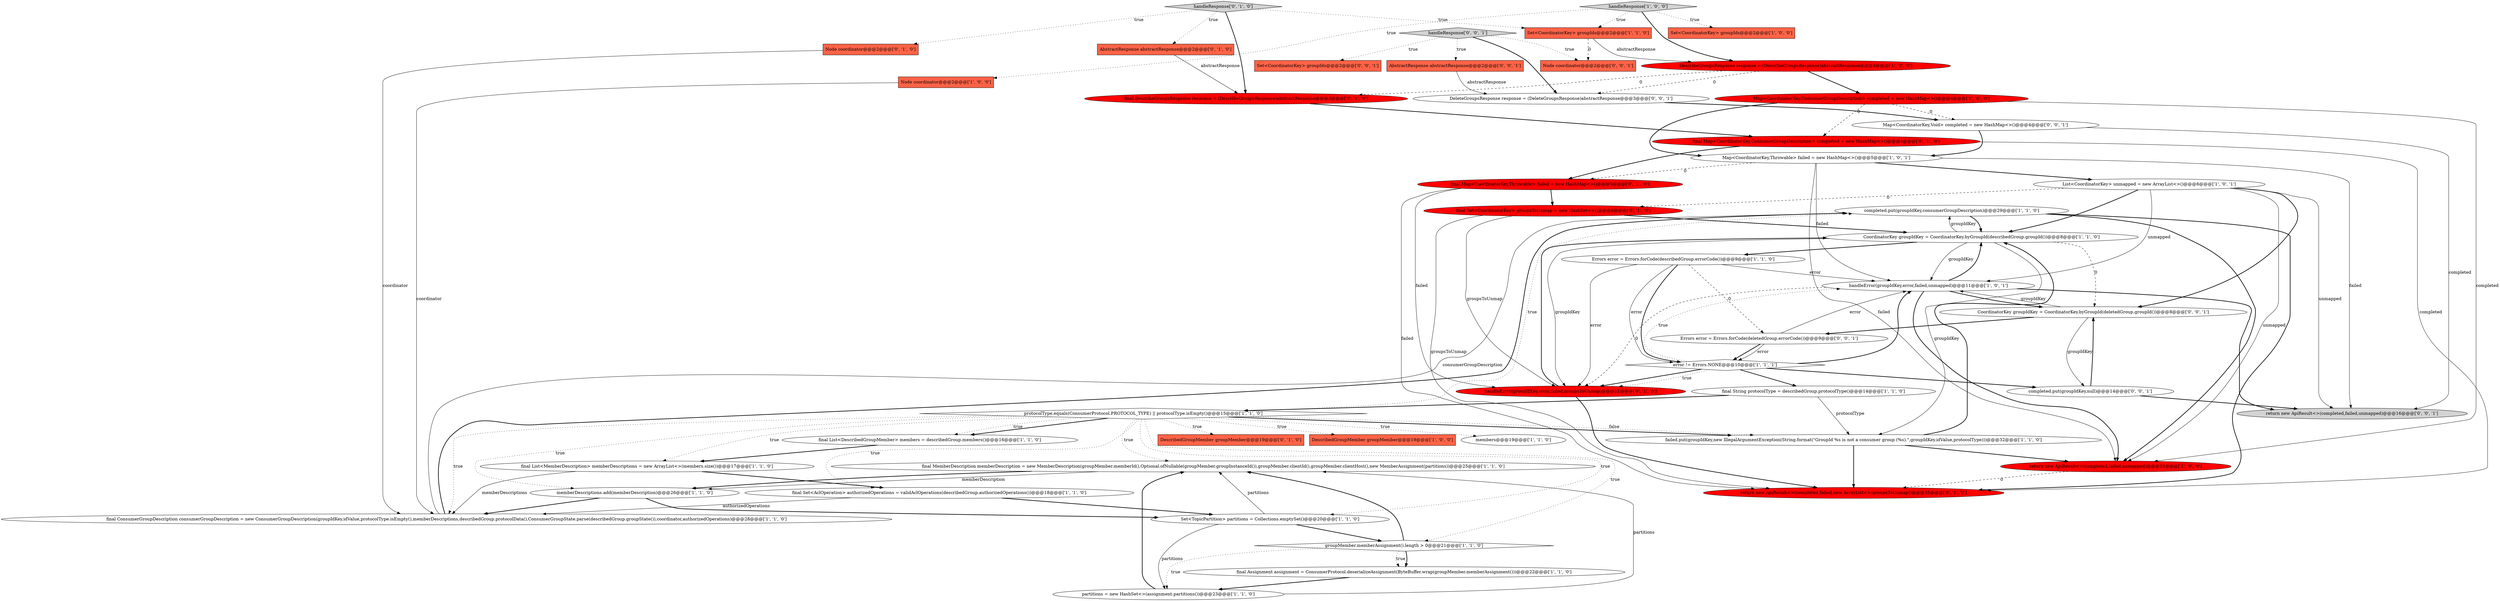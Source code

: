 digraph {
17 [style = filled, label = "completed.put(groupIdKey,consumerGroupDescription)@@@29@@@['1', '1', '0']", fillcolor = white, shape = ellipse image = "AAA0AAABBB1BBB"];
18 [style = filled, label = "final ConsumerGroupDescription consumerGroupDescription = new ConsumerGroupDescription(groupIdKey.idValue,protocolType.isEmpty(),memberDescriptions,describedGroup.protocolData(),ConsumerGroupState.parse(describedGroup.groupState()),coordinator,authorizedOperations)@@@28@@@['1', '1', '0']", fillcolor = white, shape = ellipse image = "AAA0AAABBB1BBB"];
38 [style = filled, label = "final DescribeGroupsResponse response = (DescribeGroupsResponse)abstractResponse@@@3@@@['0', '1', '0']", fillcolor = red, shape = ellipse image = "AAA1AAABBB2BBB"];
2 [style = filled, label = "final Set<AclOperation> authorizedOperations = validAclOperations(describedGroup.authorizedOperations())@@@18@@@['1', '1', '0']", fillcolor = white, shape = ellipse image = "AAA0AAABBB1BBB"];
45 [style = filled, label = "Errors error = Errors.forCode(deletedGroup.errorCode())@@@9@@@['0', '0', '1']", fillcolor = white, shape = ellipse image = "AAA0AAABBB3BBB"];
34 [style = filled, label = "Node coordinator@@@2@@@['0', '1', '0']", fillcolor = tomato, shape = box image = "AAA0AAABBB2BBB"];
0 [style = filled, label = "failed.put(groupIdKey,new IllegalArgumentException(String.format(\"GroupId %s is not a consumer group (%s).\",groupIdKey.idValue,protocolType)))@@@32@@@['1', '1', '0']", fillcolor = white, shape = ellipse image = "AAA0AAABBB1BBB"];
7 [style = filled, label = "List<CoordinatorKey> unmapped = new ArrayList<>()@@@6@@@['1', '0', '1']", fillcolor = white, shape = ellipse image = "AAA0AAABBB1BBB"];
35 [style = filled, label = "return new ApiResult<>(completed,failed,new ArrayList<>(groupsToUnmap))@@@35@@@['0', '1', '0']", fillcolor = red, shape = ellipse image = "AAA1AAABBB2BBB"];
43 [style = filled, label = "CoordinatorKey groupIdKey = CoordinatorKey.byGroupId(deletedGroup.groupId())@@@8@@@['0', '0', '1']", fillcolor = white, shape = ellipse image = "AAA0AAABBB3BBB"];
27 [style = filled, label = "CoordinatorKey groupIdKey = CoordinatorKey.byGroupId(describedGroup.groupId())@@@8@@@['1', '1', '0']", fillcolor = white, shape = ellipse image = "AAA0AAABBB1BBB"];
28 [style = filled, label = "final List<MemberDescription> memberDescriptions = new ArrayList<>(members.size())@@@17@@@['1', '1', '0']", fillcolor = white, shape = ellipse image = "AAA0AAABBB1BBB"];
9 [style = filled, label = "Map<CoordinatorKey,ConsumerGroupDescription> completed = new HashMap<>()@@@4@@@['1', '0', '0']", fillcolor = red, shape = ellipse image = "AAA1AAABBB1BBB"];
10 [style = filled, label = "final Assignment assignment = ConsumerProtocol.deserializeAssignment(ByteBuffer.wrap(groupMember.memberAssignment()))@@@22@@@['1', '1', '0']", fillcolor = white, shape = ellipse image = "AAA0AAABBB1BBB"];
16 [style = filled, label = "final String protocolType = describedGroup.protocolType()@@@14@@@['1', '1', '0']", fillcolor = white, shape = ellipse image = "AAA0AAABBB1BBB"];
24 [style = filled, label = "Map<CoordinatorKey,Throwable> failed = new HashMap<>()@@@5@@@['1', '0', '1']", fillcolor = white, shape = ellipse image = "AAA0AAABBB1BBB"];
46 [style = filled, label = "handleResponse['0', '0', '1']", fillcolor = lightgray, shape = diamond image = "AAA0AAABBB3BBB"];
48 [style = filled, label = "Node coordinator@@@2@@@['0', '0', '1']", fillcolor = tomato, shape = box image = "AAA0AAABBB3BBB"];
13 [style = filled, label = "Errors error = Errors.forCode(describedGroup.errorCode())@@@9@@@['1', '1', '0']", fillcolor = white, shape = ellipse image = "AAA0AAABBB1BBB"];
21 [style = filled, label = "final List<DescribedGroupMember> members = describedGroup.members()@@@16@@@['1', '1', '0']", fillcolor = white, shape = ellipse image = "AAA0AAABBB1BBB"];
3 [style = filled, label = "return new ApiResult<>(completed,failed,unmapped)@@@35@@@['1', '0', '0']", fillcolor = red, shape = ellipse image = "AAA1AAABBB1BBB"];
36 [style = filled, label = "AbstractResponse abstractResponse@@@2@@@['0', '1', '0']", fillcolor = tomato, shape = box image = "AAA0AAABBB2BBB"];
39 [style = filled, label = "Set<CoordinatorKey> groupIds@@@2@@@['0', '0', '1']", fillcolor = tomato, shape = box image = "AAA0AAABBB3BBB"];
31 [style = filled, label = "DescribedGroupMember groupMember@@@19@@@['0', '1', '0']", fillcolor = tomato, shape = box image = "AAA0AAABBB2BBB"];
11 [style = filled, label = "Set<CoordinatorKey> groupIds@@@2@@@['1', '0', '0']", fillcolor = tomato, shape = box image = "AAA0AAABBB1BBB"];
44 [style = filled, label = "AbstractResponse abstractResponse@@@2@@@['0', '0', '1']", fillcolor = tomato, shape = box image = "AAA0AAABBB3BBB"];
22 [style = filled, label = "Node coordinator@@@2@@@['1', '0', '0']", fillcolor = tomato, shape = box image = "AAA0AAABBB1BBB"];
29 [style = filled, label = "handleResponse['0', '1', '0']", fillcolor = lightgray, shape = diamond image = "AAA0AAABBB2BBB"];
30 [style = filled, label = "final Map<CoordinatorKey,Throwable> failed = new HashMap<>()@@@5@@@['0', '1', '0']", fillcolor = red, shape = ellipse image = "AAA1AAABBB2BBB"];
41 [style = filled, label = "Map<CoordinatorKey,Void> completed = new HashMap<>()@@@4@@@['0', '0', '1']", fillcolor = white, shape = ellipse image = "AAA0AAABBB3BBB"];
47 [style = filled, label = "completed.put(groupIdKey,null)@@@14@@@['0', '0', '1']", fillcolor = white, shape = ellipse image = "AAA0AAABBB3BBB"];
42 [style = filled, label = "return new ApiResult<>(completed,failed,unmapped)@@@16@@@['0', '0', '1']", fillcolor = lightgray, shape = ellipse image = "AAA0AAABBB3BBB"];
4 [style = filled, label = "partitions = new HashSet<>(assignment.partitions())@@@23@@@['1', '1', '0']", fillcolor = white, shape = ellipse image = "AAA0AAABBB1BBB"];
37 [style = filled, label = "handleError(groupIdKey,error,failed,groupsToUnmap)@@@11@@@['0', '1', '0']", fillcolor = red, shape = ellipse image = "AAA1AAABBB2BBB"];
8 [style = filled, label = "DescribeGroupsResponse response = (DescribeGroupsResponse)abstractResponse@@@3@@@['1', '0', '0']", fillcolor = red, shape = ellipse image = "AAA1AAABBB1BBB"];
5 [style = filled, label = "DescribedGroupMember groupMember@@@19@@@['1', '0', '0']", fillcolor = tomato, shape = box image = "AAA0AAABBB1BBB"];
15 [style = filled, label = "protocolType.equals(ConsumerProtocol.PROTOCOL_TYPE) || protocolType.isEmpty()@@@15@@@['1', '1', '0']", fillcolor = white, shape = diamond image = "AAA0AAABBB1BBB"];
33 [style = filled, label = "final Map<CoordinatorKey,ConsumerGroupDescription> completed = new HashMap<>()@@@4@@@['0', '1', '0']", fillcolor = red, shape = ellipse image = "AAA1AAABBB2BBB"];
40 [style = filled, label = "DeleteGroupsResponse response = (DeleteGroupsResponse)abstractResponse@@@3@@@['0', '0', '1']", fillcolor = white, shape = ellipse image = "AAA0AAABBB3BBB"];
23 [style = filled, label = "Set<TopicPartition> partitions = Collections.emptySet()@@@20@@@['1', '1', '0']", fillcolor = white, shape = ellipse image = "AAA0AAABBB1BBB"];
32 [style = filled, label = "final Set<CoordinatorKey> groupsToUnmap = new HashSet<>()@@@6@@@['0', '1', '0']", fillcolor = red, shape = ellipse image = "AAA1AAABBB2BBB"];
1 [style = filled, label = "error != Errors.NONE@@@10@@@['1', '1', '1']", fillcolor = white, shape = diamond image = "AAA0AAABBB1BBB"];
26 [style = filled, label = "groupMember.memberAssignment().length > 0@@@21@@@['1', '1', '0']", fillcolor = white, shape = diamond image = "AAA0AAABBB1BBB"];
20 [style = filled, label = "memberDescriptions.add(memberDescription)@@@26@@@['1', '1', '0']", fillcolor = white, shape = ellipse image = "AAA0AAABBB1BBB"];
25 [style = filled, label = "Set<CoordinatorKey> groupIds@@@2@@@['1', '1', '0']", fillcolor = tomato, shape = box image = "AAA0AAABBB1BBB"];
19 [style = filled, label = "members@@@19@@@['1', '1', '0']", fillcolor = white, shape = ellipse image = "AAA0AAABBB1BBB"];
14 [style = filled, label = "final MemberDescription memberDescription = new MemberDescription(groupMember.memberId(),Optional.ofNullable(groupMember.groupInstanceId()),groupMember.clientId(),groupMember.clientHost(),new MemberAssignment(partitions))@@@25@@@['1', '1', '0']", fillcolor = white, shape = ellipse image = "AAA0AAABBB1BBB"];
12 [style = filled, label = "handleError(groupIdKey,error,failed,unmapped)@@@11@@@['1', '0', '1']", fillcolor = white, shape = ellipse image = "AAA0AAABBB1BBB"];
6 [style = filled, label = "handleResponse['1', '0', '0']", fillcolor = lightgray, shape = diamond image = "AAA0AAABBB1BBB"];
27->13 [style = bold, label=""];
24->12 [style = solid, label="failed"];
7->12 [style = solid, label="unmapped"];
37->27 [style = bold, label=""];
26->10 [style = bold, label=""];
15->21 [style = bold, label=""];
15->31 [style = dotted, label="true"];
25->48 [style = dashed, label="0"];
33->35 [style = solid, label="completed"];
27->12 [style = solid, label="groupIdKey"];
27->0 [style = solid, label="groupIdKey"];
15->20 [style = dotted, label="true"];
12->42 [style = bold, label=""];
24->30 [style = dashed, label="0"];
15->21 [style = dotted, label="true"];
43->47 [style = solid, label="groupIdKey"];
7->42 [style = solid, label="unmapped"];
13->1 [style = bold, label=""];
21->28 [style = bold, label=""];
14->20 [style = solid, label="memberDescription"];
18->17 [style = solid, label="consumerGroupDescription"];
2->23 [style = bold, label=""];
13->45 [style = dashed, label="0"];
22->18 [style = solid, label="coordinator"];
41->42 [style = solid, label="completed"];
15->0 [style = bold, label=""];
1->12 [style = dotted, label="true"];
46->48 [style = dotted, label="true"];
1->12 [style = bold, label=""];
7->43 [style = bold, label=""];
32->35 [style = solid, label="groupsToUnmap"];
9->41 [style = dashed, label="0"];
6->11 [style = dotted, label="true"];
17->27 [style = bold, label=""];
26->4 [style = dotted, label="true"];
23->4 [style = solid, label="partitions"];
29->36 [style = dotted, label="true"];
9->24 [style = bold, label=""];
14->20 [style = bold, label=""];
15->26 [style = dotted, label="true"];
17->35 [style = bold, label=""];
0->3 [style = bold, label=""];
12->37 [style = dashed, label="0"];
30->37 [style = solid, label="failed"];
27->37 [style = solid, label="groupIdKey"];
15->2 [style = dotted, label="true"];
15->18 [style = dotted, label="true"];
26->14 [style = bold, label=""];
47->43 [style = bold, label=""];
15->14 [style = dotted, label="true"];
16->0 [style = solid, label="protocolType"];
43->45 [style = bold, label=""];
30->35 [style = solid, label="failed"];
15->17 [style = dotted, label="true"];
45->1 [style = bold, label=""];
20->18 [style = bold, label=""];
15->0 [style = dotted, label="false"];
20->23 [style = bold, label=""];
8->38 [style = dashed, label="0"];
1->16 [style = bold, label=""];
24->3 [style = solid, label="failed"];
6->25 [style = dotted, label="true"];
33->30 [style = bold, label=""];
13->12 [style = solid, label="error"];
29->38 [style = bold, label=""];
34->18 [style = solid, label="coordinator"];
46->40 [style = bold, label=""];
38->33 [style = bold, label=""];
24->7 [style = bold, label=""];
45->12 [style = solid, label="error"];
15->5 [style = dotted, label="true"];
27->43 [style = dashed, label="0"];
4->14 [style = bold, label=""];
8->40 [style = dashed, label="0"];
3->35 [style = dashed, label="0"];
47->42 [style = bold, label=""];
29->34 [style = dotted, label="true"];
2->18 [style = solid, label="authorizedOperations"];
30->32 [style = bold, label=""];
32->27 [style = bold, label=""];
43->12 [style = solid, label="groupIdKey"];
25->8 [style = solid, label="abstractResponse"];
6->22 [style = dotted, label="true"];
15->28 [style = dotted, label="true"];
44->40 [style = solid, label="abstractResponse"];
17->3 [style = bold, label=""];
32->37 [style = solid, label="groupsToUnmap"];
7->32 [style = dashed, label="0"];
12->3 [style = bold, label=""];
9->3 [style = solid, label="completed"];
37->35 [style = bold, label=""];
12->43 [style = bold, label=""];
15->23 [style = dotted, label="true"];
1->37 [style = dotted, label="true"];
13->37 [style = solid, label="error"];
24->42 [style = solid, label="failed"];
12->27 [style = bold, label=""];
29->25 [style = dotted, label="true"];
1->37 [style = bold, label=""];
23->14 [style = solid, label="partitions"];
16->15 [style = bold, label=""];
4->14 [style = solid, label="partitions"];
28->18 [style = solid, label="memberDescriptions"];
41->24 [style = bold, label=""];
0->27 [style = bold, label=""];
23->26 [style = bold, label=""];
18->17 [style = bold, label=""];
13->1 [style = solid, label="error"];
46->44 [style = dotted, label="true"];
36->38 [style = solid, label="abstractResponse"];
45->1 [style = solid, label="error"];
7->3 [style = solid, label="unmapped"];
27->17 [style = solid, label="groupIdKey"];
9->33 [style = dashed, label="0"];
28->2 [style = bold, label=""];
1->47 [style = bold, label=""];
15->19 [style = dotted, label="true"];
26->10 [style = dotted, label="true"];
6->8 [style = bold, label=""];
40->41 [style = bold, label=""];
8->9 [style = bold, label=""];
7->27 [style = bold, label=""];
10->4 [style = bold, label=""];
0->35 [style = bold, label=""];
46->39 [style = dotted, label="true"];
}
